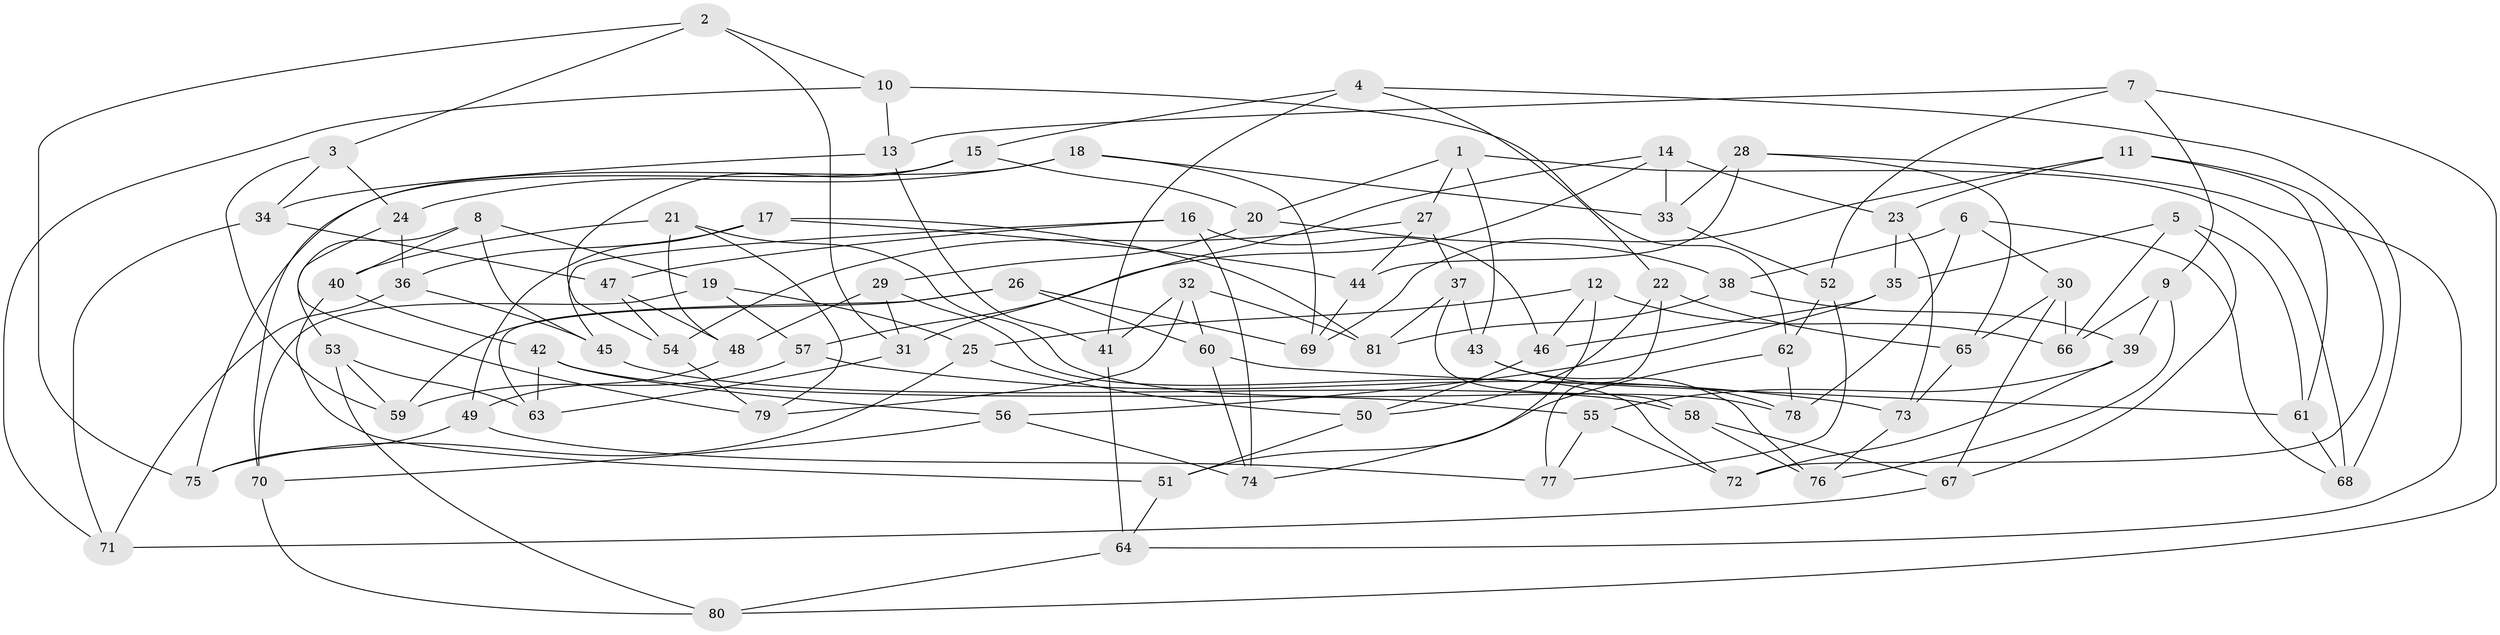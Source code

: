 // coarse degree distribution, {4: 0.7321428571428571, 2: 0.017857142857142856, 5: 0.08928571428571429, 8: 0.03571428571428571, 3: 0.07142857142857142, 9: 0.03571428571428571, 15: 0.017857142857142856}
// Generated by graph-tools (version 1.1) at 2025/02/03/04/25 22:02:20]
// undirected, 81 vertices, 162 edges
graph export_dot {
graph [start="1"]
  node [color=gray90,style=filled];
  1;
  2;
  3;
  4;
  5;
  6;
  7;
  8;
  9;
  10;
  11;
  12;
  13;
  14;
  15;
  16;
  17;
  18;
  19;
  20;
  21;
  22;
  23;
  24;
  25;
  26;
  27;
  28;
  29;
  30;
  31;
  32;
  33;
  34;
  35;
  36;
  37;
  38;
  39;
  40;
  41;
  42;
  43;
  44;
  45;
  46;
  47;
  48;
  49;
  50;
  51;
  52;
  53;
  54;
  55;
  56;
  57;
  58;
  59;
  60;
  61;
  62;
  63;
  64;
  65;
  66;
  67;
  68;
  69;
  70;
  71;
  72;
  73;
  74;
  75;
  76;
  77;
  78;
  79;
  80;
  81;
  1 -- 43;
  1 -- 68;
  1 -- 27;
  1 -- 20;
  2 -- 75;
  2 -- 10;
  2 -- 31;
  2 -- 3;
  3 -- 24;
  3 -- 34;
  3 -- 59;
  4 -- 22;
  4 -- 41;
  4 -- 15;
  4 -- 68;
  5 -- 66;
  5 -- 35;
  5 -- 61;
  5 -- 67;
  6 -- 78;
  6 -- 38;
  6 -- 30;
  6 -- 68;
  7 -- 9;
  7 -- 80;
  7 -- 52;
  7 -- 13;
  8 -- 40;
  8 -- 45;
  8 -- 19;
  8 -- 53;
  9 -- 66;
  9 -- 39;
  9 -- 76;
  10 -- 13;
  10 -- 62;
  10 -- 71;
  11 -- 23;
  11 -- 69;
  11 -- 72;
  11 -- 61;
  12 -- 66;
  12 -- 51;
  12 -- 25;
  12 -- 46;
  13 -- 34;
  13 -- 41;
  14 -- 33;
  14 -- 57;
  14 -- 31;
  14 -- 23;
  15 -- 20;
  15 -- 54;
  15 -- 70;
  16 -- 46;
  16 -- 47;
  16 -- 74;
  16 -- 45;
  17 -- 49;
  17 -- 36;
  17 -- 44;
  17 -- 81;
  18 -- 33;
  18 -- 69;
  18 -- 24;
  18 -- 75;
  19 -- 25;
  19 -- 70;
  19 -- 57;
  20 -- 29;
  20 -- 38;
  21 -- 40;
  21 -- 78;
  21 -- 48;
  21 -- 79;
  22 -- 65;
  22 -- 77;
  22 -- 50;
  23 -- 73;
  23 -- 35;
  24 -- 36;
  24 -- 79;
  25 -- 75;
  25 -- 50;
  26 -- 59;
  26 -- 60;
  26 -- 69;
  26 -- 63;
  27 -- 44;
  27 -- 54;
  27 -- 37;
  28 -- 33;
  28 -- 44;
  28 -- 64;
  28 -- 65;
  29 -- 31;
  29 -- 48;
  29 -- 72;
  30 -- 67;
  30 -- 65;
  30 -- 66;
  31 -- 63;
  32 -- 60;
  32 -- 79;
  32 -- 41;
  32 -- 81;
  33 -- 52;
  34 -- 47;
  34 -- 71;
  35 -- 46;
  35 -- 56;
  36 -- 45;
  36 -- 71;
  37 -- 58;
  37 -- 43;
  37 -- 81;
  38 -- 39;
  38 -- 81;
  39 -- 72;
  39 -- 55;
  40 -- 51;
  40 -- 42;
  41 -- 64;
  42 -- 55;
  42 -- 63;
  42 -- 56;
  43 -- 76;
  43 -- 78;
  44 -- 69;
  45 -- 58;
  46 -- 50;
  47 -- 48;
  47 -- 54;
  48 -- 49;
  49 -- 75;
  49 -- 77;
  50 -- 51;
  51 -- 64;
  52 -- 62;
  52 -- 77;
  53 -- 80;
  53 -- 63;
  53 -- 59;
  54 -- 79;
  55 -- 77;
  55 -- 72;
  56 -- 74;
  56 -- 70;
  57 -- 73;
  57 -- 59;
  58 -- 76;
  58 -- 67;
  60 -- 74;
  60 -- 61;
  61 -- 68;
  62 -- 74;
  62 -- 78;
  64 -- 80;
  65 -- 73;
  67 -- 71;
  70 -- 80;
  73 -- 76;
}
